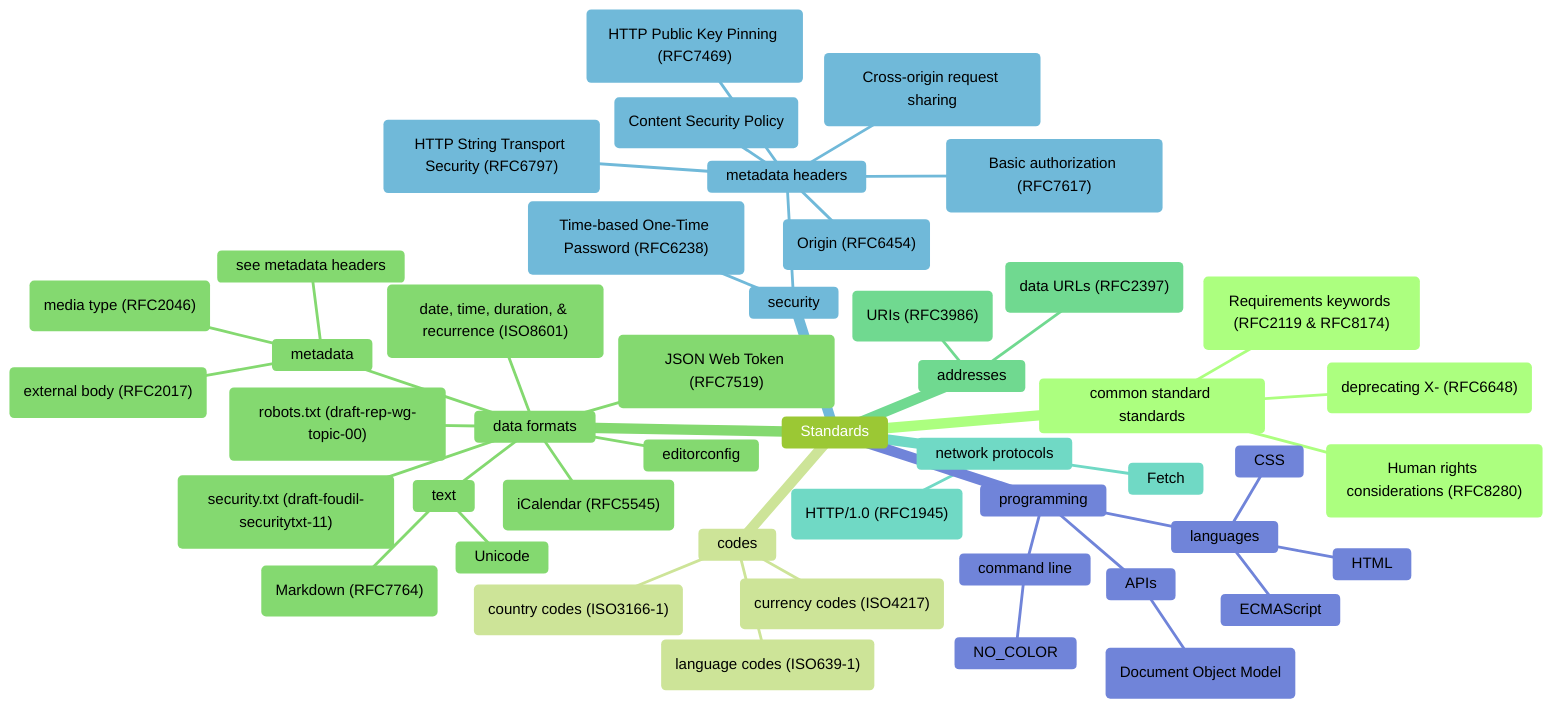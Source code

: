 %%{init: {'theme': 'forest', 'timeline': {'disableMulticolor': true}}}%%
mindmap
Standards
    common standard standards
        humans("Human rights considerations (RFC8280)")
        requirements("Requirements keywords (RFC2119 & RFC8174)")
        nox("deprecating X- (RFC6648)")
    codes
        countries("country codes (ISO3166-1)")
        languages("language codes (ISO639-1)")
        currencies("currency codes (ISO4217)")
    data formats
        metadata
            type("media type (RFC2046)")
            external("external body (RFC2017)")
            see metadata headers
        time("date, time, duration, & recurrence (ISO8601)")
        ical("iCalendar (RFC5545)")
        jwt("JSON Web Token (RFC7519)")
        robots("robots.txt (draft-rep-wg-topic-00)")
        sectxt("security.txt (draft-foudil-securitytxt-11)")
        editorconfig
        text
            Unicode
            markdown("Markdown (RFC7764)")
    addresses
        uri("URIs (RFC3986)")
        dataurl("data URLs (RFC2397)")
    network protocols
        http("HTTP/1.0 (RFC1945)")
        Fetch
    security
        totp("Time-based One-Time Password (RFC6238)")
        metadata headers
            basicauth("Basic authorization (RFC7617)")
            origin("Origin (RFC6454)")
            hsts("HTTP String Transport Security (RFC6797)")
            hpkp("HTTP Public Key Pinning (RFC7469)")
            cors("Cross-origin request sharing")
            csp("Content Security Policy")
    programming
        command line
            NO_COLOR
        languages
            HTML
            CSS
            ECMAScript
        APIs
            dom("Document Object Model")